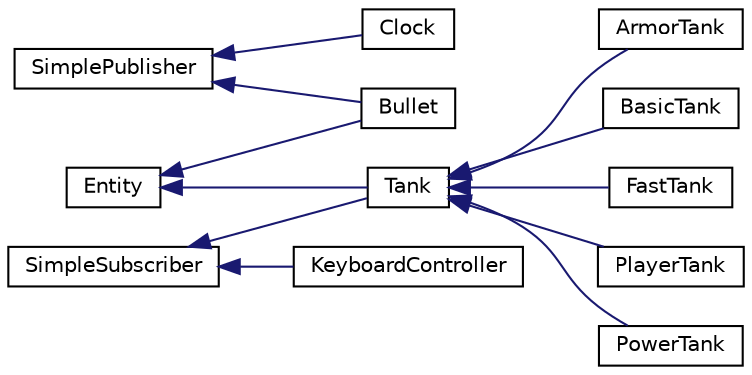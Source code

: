 digraph "Graphical Class Hierarchy"
{
 // INTERACTIVE_SVG=YES
 // LATEX_PDF_SIZE
  bgcolor="transparent";
  edge [fontname="Helvetica",fontsize="10",labelfontname="Helvetica",labelfontsize="10"];
  node [fontname="Helvetica",fontsize="10",shape=record];
  rankdir="LR";
  Node51 [label="Entity",height=0.2,width=0.4,color="black",URL="$class_entity.html",tooltip=" "];
  Node51 -> Node13 [dir="back",color="midnightblue",fontsize="10",style="solid",fontname="Helvetica"];
  Node13 [label="Bullet",height=0.2,width=0.4,color="black",URL="$class_bullet.html",tooltip=" "];
  Node51 -> Node2 [dir="back",color="midnightblue",fontsize="10",style="solid",fontname="Helvetica"];
  Node2 [label="Tank",height=0.2,width=0.4,color="black",URL="$class_tank.html",tooltip="Base class for tank representation."];
  Node2 -> Node3 [dir="back",color="midnightblue",fontsize="10",style="solid",fontname="Helvetica"];
  Node3 [label="ArmorTank",height=0.2,width=0.4,color="black",URL="$class_armor_tank.html",tooltip=" "];
  Node2 -> Node4 [dir="back",color="midnightblue",fontsize="10",style="solid",fontname="Helvetica"];
  Node4 [label="BasicTank",height=0.2,width=0.4,color="black",URL="$class_basic_tank.html",tooltip=" "];
  Node2 -> Node5 [dir="back",color="midnightblue",fontsize="10",style="solid",fontname="Helvetica"];
  Node5 [label="FastTank",height=0.2,width=0.4,color="black",URL="$class_fast_tank.html",tooltip=" "];
  Node2 -> Node6 [dir="back",color="midnightblue",fontsize="10",style="solid",fontname="Helvetica"];
  Node6 [label="PlayerTank",height=0.2,width=0.4,color="black",URL="$class_player_tank.html",tooltip=" "];
  Node2 -> Node7 [dir="back",color="midnightblue",fontsize="10",style="solid",fontname="Helvetica"];
  Node7 [label="PowerTank",height=0.2,width=0.4,color="black",URL="$class_power_tank.html",tooltip=" "];
  Node12 [label="SimplePublisher",height=0.2,width=0.4,color="black",URL="$class_simple_publisher.html",tooltip=" "];
  Node12 -> Node13 [dir="back",color="midnightblue",fontsize="10",style="solid",fontname="Helvetica"];
  Node12 -> Node14 [dir="back",color="midnightblue",fontsize="10",style="solid",fontname="Helvetica"];
  Node14 [label="Clock",height=0.2,width=0.4,color="black",URL="$class_clock.html",tooltip="Represents an externally controlled clock running at a given frequency."];
  Node0 [label="SimpleSubscriber",height=0.2,width=0.4,color="black",URL="$class_simple_subscriber.html",tooltip=" "];
  Node0 -> Node1 [dir="back",color="midnightblue",fontsize="10",style="solid",fontname="Helvetica"];
  Node1 [label="KeyboardController",height=0.2,width=0.4,color="black",URL="$class_keyboard_controller.html",tooltip=" "];
  Node0 -> Node2 [dir="back",color="midnightblue",fontsize="10",style="solid",fontname="Helvetica"];
}

